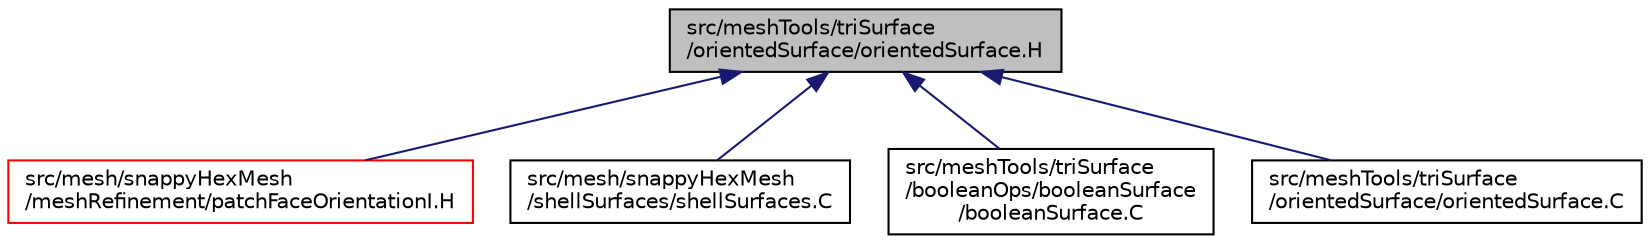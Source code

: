 digraph "src/meshTools/triSurface/orientedSurface/orientedSurface.H"
{
  bgcolor="transparent";
  edge [fontname="Helvetica",fontsize="10",labelfontname="Helvetica",labelfontsize="10"];
  node [fontname="Helvetica",fontsize="10",shape=record];
  Node1 [label="src/meshTools/triSurface\l/orientedSurface/orientedSurface.H",height=0.2,width=0.4,color="black", fillcolor="grey75", style="filled" fontcolor="black"];
  Node1 -> Node2 [dir="back",color="midnightblue",fontsize="10",style="solid",fontname="Helvetica"];
  Node2 [label="src/mesh/snappyHexMesh\l/meshRefinement/patchFaceOrientationI.H",height=0.2,width=0.4,color="red",URL="$patchFaceOrientationI_8H.html"];
  Node1 -> Node3 [dir="back",color="midnightblue",fontsize="10",style="solid",fontname="Helvetica"];
  Node3 [label="src/mesh/snappyHexMesh\l/shellSurfaces/shellSurfaces.C",height=0.2,width=0.4,color="black",URL="$shellSurfaces_8C.html"];
  Node1 -> Node4 [dir="back",color="midnightblue",fontsize="10",style="solid",fontname="Helvetica"];
  Node4 [label="src/meshTools/triSurface\l/booleanOps/booleanSurface\l/booleanSurface.C",height=0.2,width=0.4,color="black",URL="$booleanSurface_8C.html"];
  Node1 -> Node5 [dir="back",color="midnightblue",fontsize="10",style="solid",fontname="Helvetica"];
  Node5 [label="src/meshTools/triSurface\l/orientedSurface/orientedSurface.C",height=0.2,width=0.4,color="black",URL="$orientedSurface_8C.html"];
}
